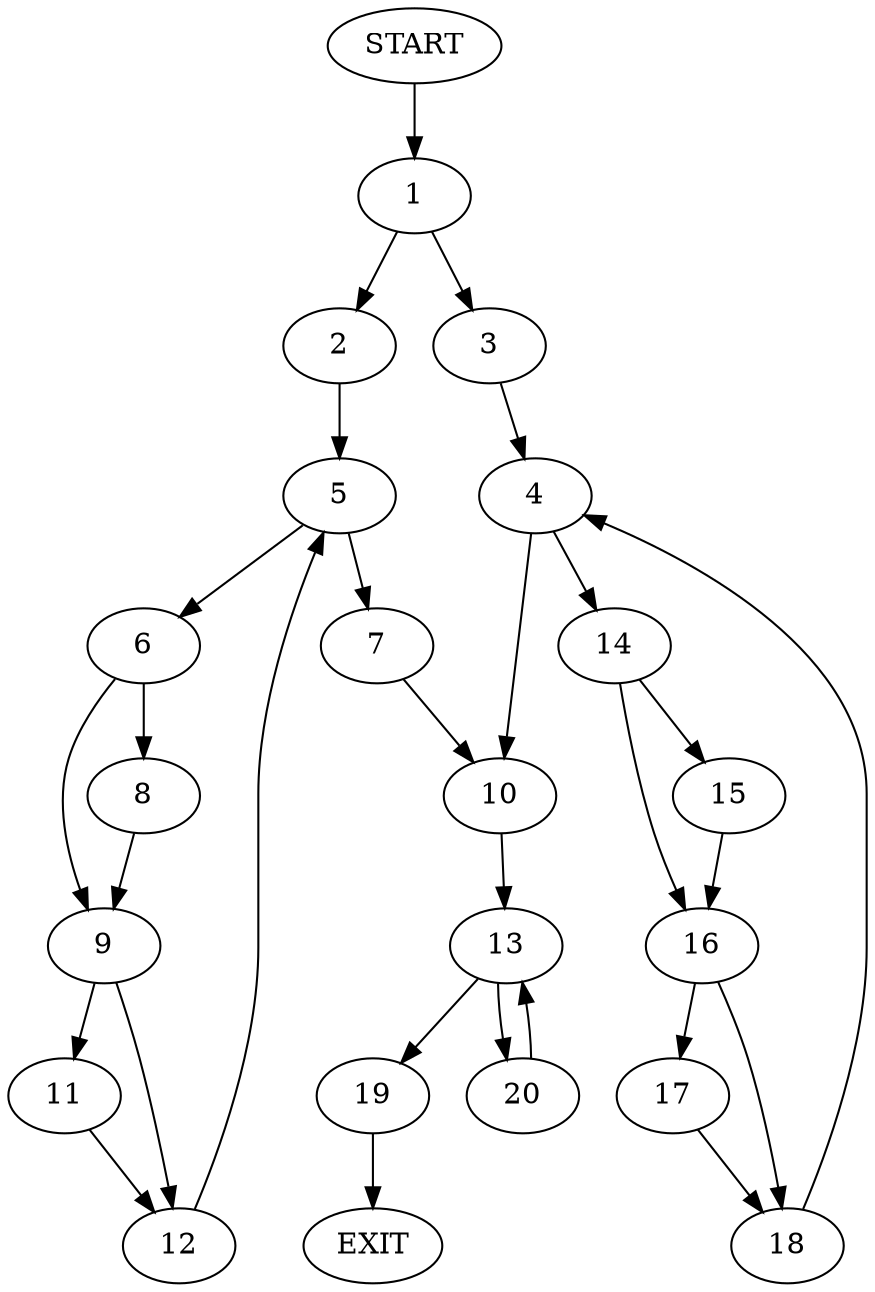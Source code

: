 digraph {
0 [label="START"]
21 [label="EXIT"]
0 -> 1
1 -> 2
1 -> 3
3 -> 4
2 -> 5
5 -> 6
5 -> 7
6 -> 8
6 -> 9
7 -> 10
9 -> 11
9 -> 12
8 -> 9
12 -> 5
11 -> 12
10 -> 13
4 -> 14
4 -> 10
14 -> 15
14 -> 16
16 -> 17
16 -> 18
15 -> 16
18 -> 4
17 -> 18
13 -> 19
13 -> 20
19 -> 21
20 -> 13
}
